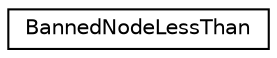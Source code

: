 digraph "Graphical Class Hierarchy"
{
  edge [fontname="Helvetica",fontsize="10",labelfontname="Helvetica",labelfontsize="10"];
  node [fontname="Helvetica",fontsize="10",shape=record];
  rankdir="LR";
  Node0 [label="BannedNodeLessThan",height=0.2,width=0.4,color="black", fillcolor="white", style="filled",URL="$d5/d1f/class_banned_node_less_than.html"];
}
